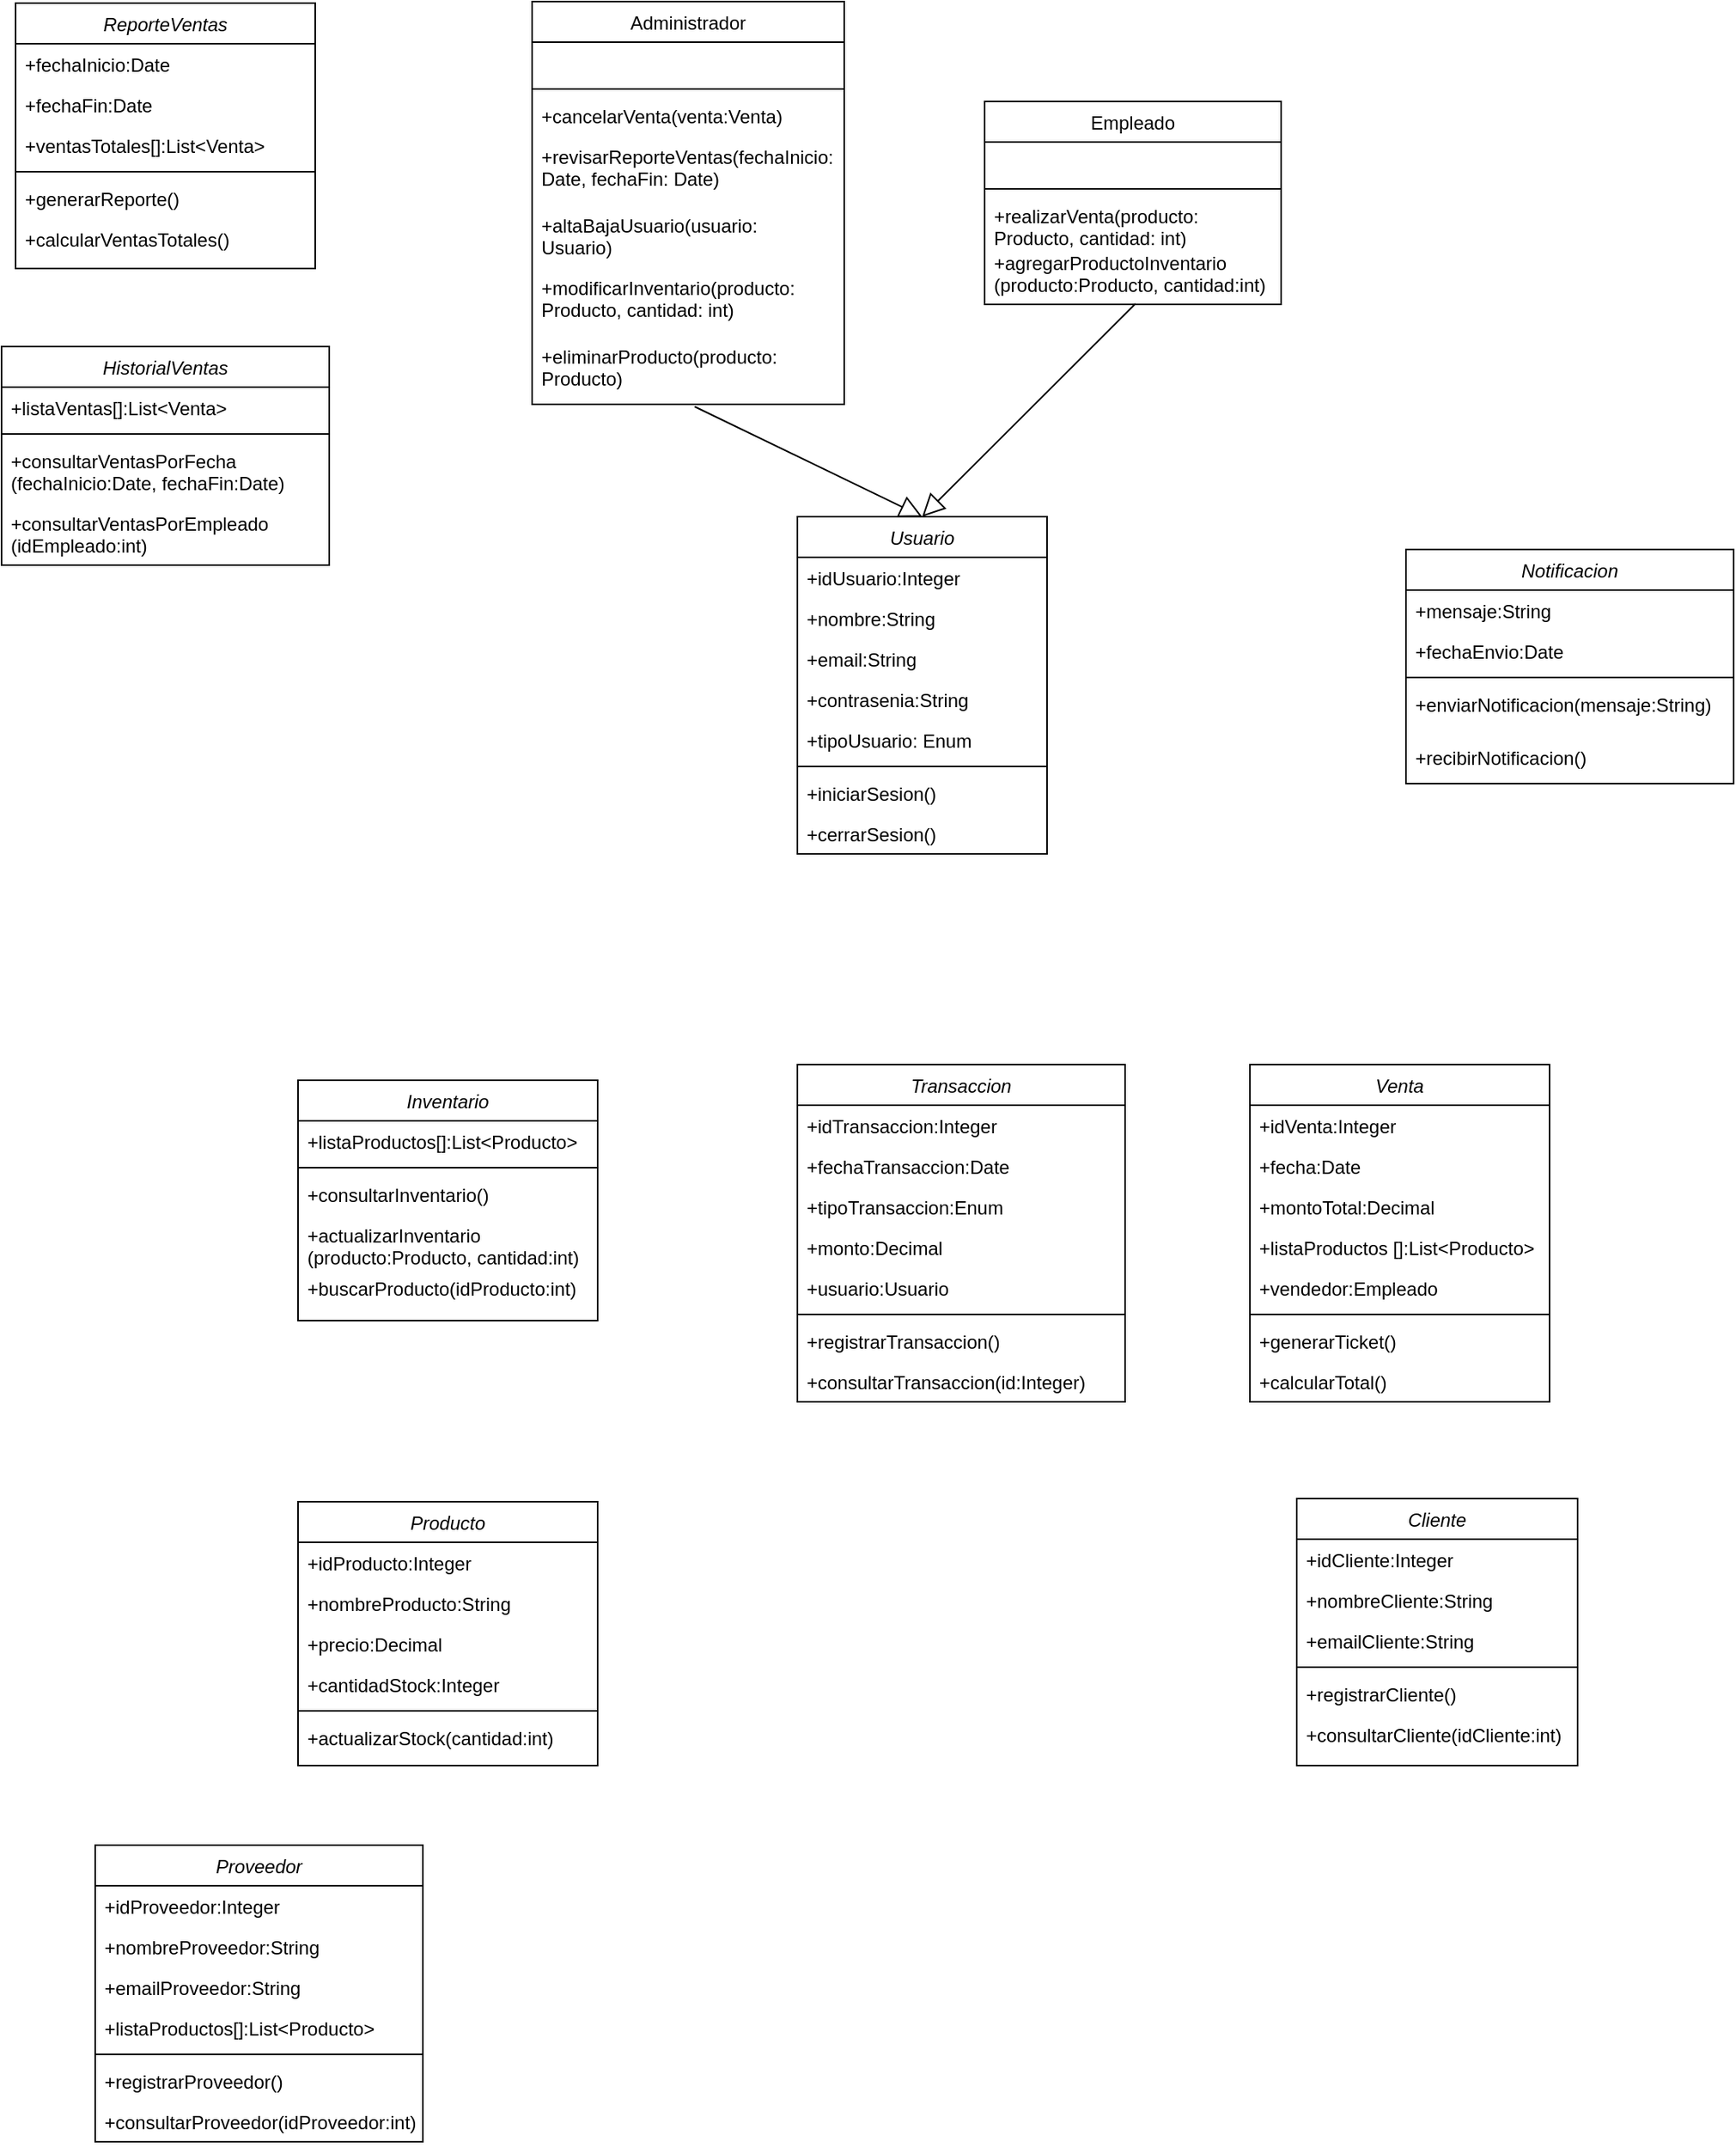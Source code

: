 <mxfile version="24.7.17">
  <diagram id="C5RBs43oDa-KdzZeNtuy" name="Page-1">
    <mxGraphModel dx="1961" dy="1106" grid="1" gridSize="10" guides="1" tooltips="1" connect="1" arrows="1" fold="1" page="1" pageScale="1" pageWidth="827" pageHeight="1169" math="0" shadow="0">
      <root>
        <mxCell id="WIyWlLk6GJQsqaUBKTNV-0" />
        <mxCell id="WIyWlLk6GJQsqaUBKTNV-1" parent="WIyWlLk6GJQsqaUBKTNV-0" />
        <mxCell id="zkfFHV4jXpPFQw0GAbJ--0" value="Usuario" style="swimlane;fontStyle=2;align=center;verticalAlign=top;childLayout=stackLayout;horizontal=1;startSize=26;horizontalStack=0;resizeParent=1;resizeLast=0;collapsible=1;marginBottom=0;rounded=0;shadow=0;strokeWidth=1;movable=1;resizable=1;rotatable=1;deletable=1;editable=1;locked=0;connectable=1;" parent="WIyWlLk6GJQsqaUBKTNV-1" vertex="1">
          <mxGeometry x="190" y="369" width="160" height="216" as="geometry">
            <mxRectangle x="230" y="140" width="160" height="26" as="alternateBounds" />
          </mxGeometry>
        </mxCell>
        <mxCell id="zkfFHV4jXpPFQw0GAbJ--1" value="+idUsuario:Integer" style="text;align=left;verticalAlign=top;spacingLeft=4;spacingRight=4;overflow=hidden;rotatable=0;points=[[0,0.5],[1,0.5]];portConstraint=eastwest;" parent="zkfFHV4jXpPFQw0GAbJ--0" vertex="1">
          <mxGeometry y="26" width="160" height="26" as="geometry" />
        </mxCell>
        <mxCell id="zkfFHV4jXpPFQw0GAbJ--2" value="+nombre:String" style="text;align=left;verticalAlign=top;spacingLeft=4;spacingRight=4;overflow=hidden;rotatable=0;points=[[0,0.5],[1,0.5]];portConstraint=eastwest;rounded=0;shadow=0;html=0;" parent="zkfFHV4jXpPFQw0GAbJ--0" vertex="1">
          <mxGeometry y="52" width="160" height="26" as="geometry" />
        </mxCell>
        <mxCell id="zkfFHV4jXpPFQw0GAbJ--3" value="+email:String" style="text;align=left;verticalAlign=top;spacingLeft=4;spacingRight=4;overflow=hidden;rotatable=0;points=[[0,0.5],[1,0.5]];portConstraint=eastwest;rounded=0;shadow=0;html=0;" parent="zkfFHV4jXpPFQw0GAbJ--0" vertex="1">
          <mxGeometry y="78" width="160" height="26" as="geometry" />
        </mxCell>
        <mxCell id="UabCxgRGq7TCKJ_9UAKC-1" value="+contrasenia:String" style="text;align=left;verticalAlign=top;spacingLeft=4;spacingRight=4;overflow=hidden;rotatable=0;points=[[0,0.5],[1,0.5]];portConstraint=eastwest;rounded=0;shadow=0;html=0;" vertex="1" parent="zkfFHV4jXpPFQw0GAbJ--0">
          <mxGeometry y="104" width="160" height="26" as="geometry" />
        </mxCell>
        <mxCell id="UabCxgRGq7TCKJ_9UAKC-0" value="+tipoUsuario: Enum" style="text;align=left;verticalAlign=top;spacingLeft=4;spacingRight=4;overflow=hidden;rotatable=0;points=[[0,0.5],[1,0.5]];portConstraint=eastwest;rounded=0;shadow=0;html=0;" vertex="1" parent="zkfFHV4jXpPFQw0GAbJ--0">
          <mxGeometry y="130" width="160" height="26" as="geometry" />
        </mxCell>
        <mxCell id="zkfFHV4jXpPFQw0GAbJ--4" value="" style="line;html=1;strokeWidth=1;align=left;verticalAlign=middle;spacingTop=-1;spacingLeft=3;spacingRight=3;rotatable=0;labelPosition=right;points=[];portConstraint=eastwest;" parent="zkfFHV4jXpPFQw0GAbJ--0" vertex="1">
          <mxGeometry y="156" width="160" height="8" as="geometry" />
        </mxCell>
        <mxCell id="zkfFHV4jXpPFQw0GAbJ--5" value="+iniciarSesion()" style="text;align=left;verticalAlign=top;spacingLeft=4;spacingRight=4;overflow=hidden;rotatable=0;points=[[0,0.5],[1,0.5]];portConstraint=eastwest;" parent="zkfFHV4jXpPFQw0GAbJ--0" vertex="1">
          <mxGeometry y="164" width="160" height="26" as="geometry" />
        </mxCell>
        <mxCell id="UabCxgRGq7TCKJ_9UAKC-2" value="+cerrarSesion()" style="text;align=left;verticalAlign=top;spacingLeft=4;spacingRight=4;overflow=hidden;rotatable=0;points=[[0,0.5],[1,0.5]];portConstraint=eastwest;" vertex="1" parent="zkfFHV4jXpPFQw0GAbJ--0">
          <mxGeometry y="190" width="160" height="26" as="geometry" />
        </mxCell>
        <mxCell id="zkfFHV4jXpPFQw0GAbJ--6" value="Administrador" style="swimlane;fontStyle=0;align=center;verticalAlign=top;childLayout=stackLayout;horizontal=1;startSize=26;horizontalStack=0;resizeParent=1;resizeLast=0;collapsible=1;marginBottom=0;rounded=0;shadow=0;strokeWidth=1;" parent="WIyWlLk6GJQsqaUBKTNV-1" vertex="1">
          <mxGeometry x="20" y="39" width="200" height="258" as="geometry">
            <mxRectangle x="130" y="380" width="160" height="26" as="alternateBounds" />
          </mxGeometry>
        </mxCell>
        <mxCell id="zkfFHV4jXpPFQw0GAbJ--8" value="      " style="text;align=left;verticalAlign=top;spacingLeft=4;spacingRight=4;overflow=hidden;rotatable=0;points=[[0,0.5],[1,0.5]];portConstraint=eastwest;rounded=0;shadow=0;html=0;" parent="zkfFHV4jXpPFQw0GAbJ--6" vertex="1">
          <mxGeometry y="26" width="200" height="26" as="geometry" />
        </mxCell>
        <mxCell id="zkfFHV4jXpPFQw0GAbJ--9" value="" style="line;html=1;strokeWidth=1;align=left;verticalAlign=middle;spacingTop=-1;spacingLeft=3;spacingRight=3;rotatable=0;labelPosition=right;points=[];portConstraint=eastwest;" parent="zkfFHV4jXpPFQw0GAbJ--6" vertex="1">
          <mxGeometry y="52" width="200" height="8" as="geometry" />
        </mxCell>
        <mxCell id="zkfFHV4jXpPFQw0GAbJ--10" value="+cancelarVenta(venta:Venta)" style="text;align=left;verticalAlign=top;spacingLeft=4;spacingRight=4;overflow=hidden;rotatable=0;points=[[0,0.5],[1,0.5]];portConstraint=eastwest;fontStyle=0" parent="zkfFHV4jXpPFQw0GAbJ--6" vertex="1">
          <mxGeometry y="60" width="200" height="26" as="geometry" />
        </mxCell>
        <mxCell id="zkfFHV4jXpPFQw0GAbJ--11" value="+revisarReporteVentas(fechaInicio:&#xa;      Date, fechaFin: Date)" style="text;align=left;verticalAlign=top;spacingLeft=4;spacingRight=4;overflow=hidden;rotatable=0;points=[[0,0.5],[1,0.5]];portConstraint=eastwest;" parent="zkfFHV4jXpPFQw0GAbJ--6" vertex="1">
          <mxGeometry y="86" width="200" height="44" as="geometry" />
        </mxCell>
        <mxCell id="UabCxgRGq7TCKJ_9UAKC-6" value="+altaBajaUsuario(usuario:&#xa;      Usuario)" style="text;align=left;verticalAlign=top;spacingLeft=4;spacingRight=4;overflow=hidden;rotatable=0;points=[[0,0.5],[1,0.5]];portConstraint=eastwest;" vertex="1" parent="zkfFHV4jXpPFQw0GAbJ--6">
          <mxGeometry y="130" width="200" height="40" as="geometry" />
        </mxCell>
        <mxCell id="UabCxgRGq7TCKJ_9UAKC-7" value="+modificarInventario(producto:&#xa;      Producto, cantidad: int)" style="text;align=left;verticalAlign=top;spacingLeft=4;spacingRight=4;overflow=hidden;rotatable=0;points=[[0,0.5],[1,0.5]];portConstraint=eastwest;" vertex="1" parent="zkfFHV4jXpPFQw0GAbJ--6">
          <mxGeometry y="170" width="200" height="44" as="geometry" />
        </mxCell>
        <mxCell id="UabCxgRGq7TCKJ_9UAKC-8" value="+eliminarProducto(producto:&#xa;      Producto)" style="text;align=left;verticalAlign=top;spacingLeft=4;spacingRight=4;overflow=hidden;rotatable=0;points=[[0,0.5],[1,0.5]];portConstraint=eastwest;" vertex="1" parent="zkfFHV4jXpPFQw0GAbJ--6">
          <mxGeometry y="214" width="200" height="44" as="geometry" />
        </mxCell>
        <mxCell id="zkfFHV4jXpPFQw0GAbJ--13" value="Empleado" style="swimlane;fontStyle=0;align=center;verticalAlign=top;childLayout=stackLayout;horizontal=1;startSize=26;horizontalStack=0;resizeParent=1;resizeLast=0;collapsible=1;marginBottom=0;rounded=0;shadow=0;strokeWidth=1;" parent="WIyWlLk6GJQsqaUBKTNV-1" vertex="1">
          <mxGeometry x="310" y="103" width="190" height="130" as="geometry">
            <mxRectangle x="340" y="380" width="170" height="26" as="alternateBounds" />
          </mxGeometry>
        </mxCell>
        <mxCell id="zkfFHV4jXpPFQw0GAbJ--14" value="     " style="text;align=left;verticalAlign=top;spacingLeft=4;spacingRight=4;overflow=hidden;rotatable=0;points=[[0,0.5],[1,0.5]];portConstraint=eastwest;" parent="zkfFHV4jXpPFQw0GAbJ--13" vertex="1">
          <mxGeometry y="26" width="190" height="26" as="geometry" />
        </mxCell>
        <mxCell id="zkfFHV4jXpPFQw0GAbJ--15" value="" style="line;html=1;strokeWidth=1;align=left;verticalAlign=middle;spacingTop=-1;spacingLeft=3;spacingRight=3;rotatable=0;labelPosition=right;points=[];portConstraint=eastwest;" parent="zkfFHV4jXpPFQw0GAbJ--13" vertex="1">
          <mxGeometry y="52" width="190" height="8" as="geometry" />
        </mxCell>
        <mxCell id="UabCxgRGq7TCKJ_9UAKC-11" value="+realizarVenta(producto:&#xa;      Producto, cantidad: int)" style="text;align=left;verticalAlign=top;spacingLeft=4;spacingRight=4;overflow=hidden;rotatable=0;points=[[0,0.5],[1,0.5]];portConstraint=eastwest;" vertex="1" parent="zkfFHV4jXpPFQw0GAbJ--13">
          <mxGeometry y="60" width="190" height="30" as="geometry" />
        </mxCell>
        <mxCell id="UabCxgRGq7TCKJ_9UAKC-14" value="+agregarProductoInventario&#xa;(producto:Producto, cantidad:int)" style="text;align=left;verticalAlign=top;spacingLeft=4;spacingRight=4;overflow=hidden;rotatable=0;points=[[0,0.5],[1,0.5]];portConstraint=eastwest;fontFamily=Helvetica;fontSize=12;fontColor=default;" vertex="1" parent="zkfFHV4jXpPFQw0GAbJ--13">
          <mxGeometry y="90" width="190" height="40" as="geometry" />
        </mxCell>
        <mxCell id="zkfFHV4jXpPFQw0GAbJ--17" value="Venta" style="swimlane;fontStyle=2;align=center;verticalAlign=top;childLayout=stackLayout;horizontal=1;startSize=26;horizontalStack=0;resizeParent=1;resizeLast=0;collapsible=1;marginBottom=0;rounded=0;shadow=0;strokeWidth=1;" parent="WIyWlLk6GJQsqaUBKTNV-1" vertex="1">
          <mxGeometry x="480" y="720" width="192" height="216" as="geometry">
            <mxRectangle x="550" y="140" width="160" height="26" as="alternateBounds" />
          </mxGeometry>
        </mxCell>
        <mxCell id="zkfFHV4jXpPFQw0GAbJ--18" value="+idVenta:Integer" style="text;align=left;verticalAlign=top;spacingLeft=4;spacingRight=4;overflow=hidden;rotatable=0;points=[[0,0.5],[1,0.5]];portConstraint=eastwest;" parent="zkfFHV4jXpPFQw0GAbJ--17" vertex="1">
          <mxGeometry y="26" width="192" height="26" as="geometry" />
        </mxCell>
        <mxCell id="zkfFHV4jXpPFQw0GAbJ--19" value="+fecha:Date" style="text;align=left;verticalAlign=top;spacingLeft=4;spacingRight=4;overflow=hidden;rotatable=0;points=[[0,0.5],[1,0.5]];portConstraint=eastwest;rounded=0;shadow=0;html=0;" parent="zkfFHV4jXpPFQw0GAbJ--17" vertex="1">
          <mxGeometry y="52" width="192" height="26" as="geometry" />
        </mxCell>
        <mxCell id="zkfFHV4jXpPFQw0GAbJ--20" value="+montoTotal:Decimal" style="text;align=left;verticalAlign=top;spacingLeft=4;spacingRight=4;overflow=hidden;rotatable=0;points=[[0,0.5],[1,0.5]];portConstraint=eastwest;rounded=0;shadow=0;html=0;" parent="zkfFHV4jXpPFQw0GAbJ--17" vertex="1">
          <mxGeometry y="78" width="192" height="26" as="geometry" />
        </mxCell>
        <mxCell id="zkfFHV4jXpPFQw0GAbJ--21" value="+listaProductos []:List&lt;Producto&gt;" style="text;align=left;verticalAlign=top;spacingLeft=4;spacingRight=4;overflow=hidden;rotatable=0;points=[[0,0.5],[1,0.5]];portConstraint=eastwest;rounded=0;shadow=0;html=0;" parent="zkfFHV4jXpPFQw0GAbJ--17" vertex="1">
          <mxGeometry y="104" width="192" height="26" as="geometry" />
        </mxCell>
        <mxCell id="zkfFHV4jXpPFQw0GAbJ--22" value="+vendedor:Empleado" style="text;align=left;verticalAlign=top;spacingLeft=4;spacingRight=4;overflow=hidden;rotatable=0;points=[[0,0.5],[1,0.5]];portConstraint=eastwest;rounded=0;shadow=0;html=0;" parent="zkfFHV4jXpPFQw0GAbJ--17" vertex="1">
          <mxGeometry y="130" width="192" height="26" as="geometry" />
        </mxCell>
        <mxCell id="zkfFHV4jXpPFQw0GAbJ--23" value="" style="line;html=1;strokeWidth=1;align=left;verticalAlign=middle;spacingTop=-1;spacingLeft=3;spacingRight=3;rotatable=0;labelPosition=right;points=[];portConstraint=eastwest;" parent="zkfFHV4jXpPFQw0GAbJ--17" vertex="1">
          <mxGeometry y="156" width="192" height="8" as="geometry" />
        </mxCell>
        <mxCell id="zkfFHV4jXpPFQw0GAbJ--24" value="+generarTicket()" style="text;align=left;verticalAlign=top;spacingLeft=4;spacingRight=4;overflow=hidden;rotatable=0;points=[[0,0.5],[1,0.5]];portConstraint=eastwest;" parent="zkfFHV4jXpPFQw0GAbJ--17" vertex="1">
          <mxGeometry y="164" width="192" height="26" as="geometry" />
        </mxCell>
        <mxCell id="zkfFHV4jXpPFQw0GAbJ--25" value="+calcularTotal()" style="text;align=left;verticalAlign=top;spacingLeft=4;spacingRight=4;overflow=hidden;rotatable=0;points=[[0,0.5],[1,0.5]];portConstraint=eastwest;" parent="zkfFHV4jXpPFQw0GAbJ--17" vertex="1">
          <mxGeometry y="190" width="192" height="26" as="geometry" />
        </mxCell>
        <mxCell id="UabCxgRGq7TCKJ_9UAKC-15" value="Producto" style="swimlane;fontStyle=2;align=center;verticalAlign=top;childLayout=stackLayout;horizontal=1;startSize=26;horizontalStack=0;resizeParent=1;resizeLast=0;collapsible=1;marginBottom=0;rounded=0;shadow=0;strokeWidth=1;" vertex="1" parent="WIyWlLk6GJQsqaUBKTNV-1">
          <mxGeometry x="-130" y="1000" width="192" height="169" as="geometry">
            <mxRectangle x="550" y="140" width="160" height="26" as="alternateBounds" />
          </mxGeometry>
        </mxCell>
        <mxCell id="UabCxgRGq7TCKJ_9UAKC-16" value="+idProducto:Integer" style="text;align=left;verticalAlign=top;spacingLeft=4;spacingRight=4;overflow=hidden;rotatable=0;points=[[0,0.5],[1,0.5]];portConstraint=eastwest;" vertex="1" parent="UabCxgRGq7TCKJ_9UAKC-15">
          <mxGeometry y="26" width="192" height="26" as="geometry" />
        </mxCell>
        <mxCell id="UabCxgRGq7TCKJ_9UAKC-17" value="+nombreProducto:String" style="text;align=left;verticalAlign=top;spacingLeft=4;spacingRight=4;overflow=hidden;rotatable=0;points=[[0,0.5],[1,0.5]];portConstraint=eastwest;rounded=0;shadow=0;html=0;" vertex="1" parent="UabCxgRGq7TCKJ_9UAKC-15">
          <mxGeometry y="52" width="192" height="26" as="geometry" />
        </mxCell>
        <mxCell id="UabCxgRGq7TCKJ_9UAKC-18" value="+precio:Decimal" style="text;align=left;verticalAlign=top;spacingLeft=4;spacingRight=4;overflow=hidden;rotatable=0;points=[[0,0.5],[1,0.5]];portConstraint=eastwest;rounded=0;shadow=0;html=0;" vertex="1" parent="UabCxgRGq7TCKJ_9UAKC-15">
          <mxGeometry y="78" width="192" height="26" as="geometry" />
        </mxCell>
        <mxCell id="UabCxgRGq7TCKJ_9UAKC-19" value="+cantidadStock:Integer" style="text;align=left;verticalAlign=top;spacingLeft=4;spacingRight=4;overflow=hidden;rotatable=0;points=[[0,0.5],[1,0.5]];portConstraint=eastwest;rounded=0;shadow=0;html=0;" vertex="1" parent="UabCxgRGq7TCKJ_9UAKC-15">
          <mxGeometry y="104" width="192" height="26" as="geometry" />
        </mxCell>
        <mxCell id="UabCxgRGq7TCKJ_9UAKC-21" value="" style="line;html=1;strokeWidth=1;align=left;verticalAlign=middle;spacingTop=-1;spacingLeft=3;spacingRight=3;rotatable=0;labelPosition=right;points=[];portConstraint=eastwest;" vertex="1" parent="UabCxgRGq7TCKJ_9UAKC-15">
          <mxGeometry y="130" width="192" height="8" as="geometry" />
        </mxCell>
        <mxCell id="UabCxgRGq7TCKJ_9UAKC-22" value="+actualizarStock(cantidad:int)" style="text;align=left;verticalAlign=top;spacingLeft=4;spacingRight=4;overflow=hidden;rotatable=0;points=[[0,0.5],[1,0.5]];portConstraint=eastwest;" vertex="1" parent="UabCxgRGq7TCKJ_9UAKC-15">
          <mxGeometry y="138" width="192" height="26" as="geometry" />
        </mxCell>
        <mxCell id="UabCxgRGq7TCKJ_9UAKC-24" value="ReporteVentas" style="swimlane;fontStyle=2;align=center;verticalAlign=top;childLayout=stackLayout;horizontal=1;startSize=26;horizontalStack=0;resizeParent=1;resizeLast=0;collapsible=1;marginBottom=0;rounded=0;shadow=0;strokeWidth=1;" vertex="1" parent="WIyWlLk6GJQsqaUBKTNV-1">
          <mxGeometry x="-311" y="40" width="192" height="170" as="geometry">
            <mxRectangle x="550" y="140" width="160" height="26" as="alternateBounds" />
          </mxGeometry>
        </mxCell>
        <mxCell id="UabCxgRGq7TCKJ_9UAKC-25" value="+fechaInicio:Date" style="text;align=left;verticalAlign=top;spacingLeft=4;spacingRight=4;overflow=hidden;rotatable=0;points=[[0,0.5],[1,0.5]];portConstraint=eastwest;" vertex="1" parent="UabCxgRGq7TCKJ_9UAKC-24">
          <mxGeometry y="26" width="192" height="26" as="geometry" />
        </mxCell>
        <mxCell id="UabCxgRGq7TCKJ_9UAKC-26" value="+fechaFin:Date" style="text;align=left;verticalAlign=top;spacingLeft=4;spacingRight=4;overflow=hidden;rotatable=0;points=[[0,0.5],[1,0.5]];portConstraint=eastwest;rounded=0;shadow=0;html=0;" vertex="1" parent="UabCxgRGq7TCKJ_9UAKC-24">
          <mxGeometry y="52" width="192" height="26" as="geometry" />
        </mxCell>
        <mxCell id="UabCxgRGq7TCKJ_9UAKC-27" value="+ventasTotales[]:List&lt;Venta&gt;" style="text;align=left;verticalAlign=top;spacingLeft=4;spacingRight=4;overflow=hidden;rotatable=0;points=[[0,0.5],[1,0.5]];portConstraint=eastwest;rounded=0;shadow=0;html=0;" vertex="1" parent="UabCxgRGq7TCKJ_9UAKC-24">
          <mxGeometry y="78" width="192" height="26" as="geometry" />
        </mxCell>
        <mxCell id="UabCxgRGq7TCKJ_9UAKC-30" value="" style="line;html=1;strokeWidth=1;align=left;verticalAlign=middle;spacingTop=-1;spacingLeft=3;spacingRight=3;rotatable=0;labelPosition=right;points=[];portConstraint=eastwest;" vertex="1" parent="UabCxgRGq7TCKJ_9UAKC-24">
          <mxGeometry y="104" width="192" height="8" as="geometry" />
        </mxCell>
        <mxCell id="UabCxgRGq7TCKJ_9UAKC-31" value="+generarReporte()" style="text;align=left;verticalAlign=top;spacingLeft=4;spacingRight=4;overflow=hidden;rotatable=0;points=[[0,0.5],[1,0.5]];portConstraint=eastwest;" vertex="1" parent="UabCxgRGq7TCKJ_9UAKC-24">
          <mxGeometry y="112" width="192" height="26" as="geometry" />
        </mxCell>
        <mxCell id="UabCxgRGq7TCKJ_9UAKC-32" value="+calcularVentasTotales()" style="text;align=left;verticalAlign=top;spacingLeft=4;spacingRight=4;overflow=hidden;rotatable=0;points=[[0,0.5],[1,0.5]];portConstraint=eastwest;" vertex="1" parent="UabCxgRGq7TCKJ_9UAKC-24">
          <mxGeometry y="138" width="192" height="26" as="geometry" />
        </mxCell>
        <mxCell id="UabCxgRGq7TCKJ_9UAKC-34" value="Inventario" style="swimlane;fontStyle=2;align=center;verticalAlign=top;childLayout=stackLayout;horizontal=1;startSize=26;horizontalStack=0;resizeParent=1;resizeLast=0;collapsible=1;marginBottom=0;rounded=0;shadow=0;strokeWidth=1;" vertex="1" parent="WIyWlLk6GJQsqaUBKTNV-1">
          <mxGeometry x="-130" y="730" width="192" height="154" as="geometry">
            <mxRectangle x="550" y="140" width="160" height="26" as="alternateBounds" />
          </mxGeometry>
        </mxCell>
        <mxCell id="UabCxgRGq7TCKJ_9UAKC-35" value="+listaProductos[]:List&lt;Producto&gt;" style="text;align=left;verticalAlign=top;spacingLeft=4;spacingRight=4;overflow=hidden;rotatable=0;points=[[0,0.5],[1,0.5]];portConstraint=eastwest;" vertex="1" parent="UabCxgRGq7TCKJ_9UAKC-34">
          <mxGeometry y="26" width="192" height="26" as="geometry" />
        </mxCell>
        <mxCell id="UabCxgRGq7TCKJ_9UAKC-38" value="" style="line;html=1;strokeWidth=1;align=left;verticalAlign=middle;spacingTop=-1;spacingLeft=3;spacingRight=3;rotatable=0;labelPosition=right;points=[];portConstraint=eastwest;" vertex="1" parent="UabCxgRGq7TCKJ_9UAKC-34">
          <mxGeometry y="52" width="192" height="8" as="geometry" />
        </mxCell>
        <mxCell id="UabCxgRGq7TCKJ_9UAKC-39" value="+consultarInventario()" style="text;align=left;verticalAlign=top;spacingLeft=4;spacingRight=4;overflow=hidden;rotatable=0;points=[[0,0.5],[1,0.5]];portConstraint=eastwest;" vertex="1" parent="UabCxgRGq7TCKJ_9UAKC-34">
          <mxGeometry y="60" width="192" height="26" as="geometry" />
        </mxCell>
        <mxCell id="UabCxgRGq7TCKJ_9UAKC-40" value="+actualizarInventario&#xa;(producto:Producto, cantidad:int)" style="text;align=left;verticalAlign=top;spacingLeft=4;spacingRight=4;overflow=hidden;rotatable=0;points=[[0,0.5],[1,0.5]];portConstraint=eastwest;" vertex="1" parent="UabCxgRGq7TCKJ_9UAKC-34">
          <mxGeometry y="86" width="192" height="34" as="geometry" />
        </mxCell>
        <mxCell id="UabCxgRGq7TCKJ_9UAKC-41" value="+buscarProducto(idProducto:int)" style="text;align=left;verticalAlign=top;spacingLeft=4;spacingRight=4;overflow=hidden;rotatable=0;points=[[0,0.5],[1,0.5]];portConstraint=eastwest;" vertex="1" parent="UabCxgRGq7TCKJ_9UAKC-34">
          <mxGeometry y="120" width="192" height="34" as="geometry" />
        </mxCell>
        <mxCell id="UabCxgRGq7TCKJ_9UAKC-42" value="Cliente" style="swimlane;fontStyle=2;align=center;verticalAlign=top;childLayout=stackLayout;horizontal=1;startSize=26;horizontalStack=0;resizeParent=1;resizeLast=0;collapsible=1;marginBottom=0;rounded=0;shadow=0;strokeWidth=1;" vertex="1" parent="WIyWlLk6GJQsqaUBKTNV-1">
          <mxGeometry x="510" y="998" width="180" height="171" as="geometry">
            <mxRectangle x="230" y="140" width="160" height="26" as="alternateBounds" />
          </mxGeometry>
        </mxCell>
        <mxCell id="UabCxgRGq7TCKJ_9UAKC-43" value="+idCliente:Integer" style="text;align=left;verticalAlign=top;spacingLeft=4;spacingRight=4;overflow=hidden;rotatable=0;points=[[0,0.5],[1,0.5]];portConstraint=eastwest;" vertex="1" parent="UabCxgRGq7TCKJ_9UAKC-42">
          <mxGeometry y="26" width="180" height="26" as="geometry" />
        </mxCell>
        <mxCell id="UabCxgRGq7TCKJ_9UAKC-44" value="+nombreCliente:String" style="text;align=left;verticalAlign=top;spacingLeft=4;spacingRight=4;overflow=hidden;rotatable=0;points=[[0,0.5],[1,0.5]];portConstraint=eastwest;rounded=0;shadow=0;html=0;" vertex="1" parent="UabCxgRGq7TCKJ_9UAKC-42">
          <mxGeometry y="52" width="180" height="26" as="geometry" />
        </mxCell>
        <mxCell id="UabCxgRGq7TCKJ_9UAKC-45" value="+emailCliente:String" style="text;align=left;verticalAlign=top;spacingLeft=4;spacingRight=4;overflow=hidden;rotatable=0;points=[[0,0.5],[1,0.5]];portConstraint=eastwest;rounded=0;shadow=0;html=0;" vertex="1" parent="UabCxgRGq7TCKJ_9UAKC-42">
          <mxGeometry y="78" width="180" height="26" as="geometry" />
        </mxCell>
        <mxCell id="UabCxgRGq7TCKJ_9UAKC-48" value="" style="line;html=1;strokeWidth=1;align=left;verticalAlign=middle;spacingTop=-1;spacingLeft=3;spacingRight=3;rotatable=0;labelPosition=right;points=[];portConstraint=eastwest;" vertex="1" parent="UabCxgRGq7TCKJ_9UAKC-42">
          <mxGeometry y="104" width="180" height="8" as="geometry" />
        </mxCell>
        <mxCell id="UabCxgRGq7TCKJ_9UAKC-49" value="+registrarCliente()" style="text;align=left;verticalAlign=top;spacingLeft=4;spacingRight=4;overflow=hidden;rotatable=0;points=[[0,0.5],[1,0.5]];portConstraint=eastwest;" vertex="1" parent="UabCxgRGq7TCKJ_9UAKC-42">
          <mxGeometry y="112" width="180" height="26" as="geometry" />
        </mxCell>
        <mxCell id="UabCxgRGq7TCKJ_9UAKC-50" value="+consultarCliente(idCliente:int)" style="text;align=left;verticalAlign=top;spacingLeft=4;spacingRight=4;overflow=hidden;rotatable=0;points=[[0,0.5],[1,0.5]];portConstraint=eastwest;" vertex="1" parent="UabCxgRGq7TCKJ_9UAKC-42">
          <mxGeometry y="138" width="180" height="26" as="geometry" />
        </mxCell>
        <mxCell id="UabCxgRGq7TCKJ_9UAKC-51" value="Proveedor" style="swimlane;fontStyle=2;align=center;verticalAlign=top;childLayout=stackLayout;horizontal=1;startSize=26;horizontalStack=0;resizeParent=1;resizeLast=0;collapsible=1;marginBottom=0;rounded=0;shadow=0;strokeWidth=1;" vertex="1" parent="WIyWlLk6GJQsqaUBKTNV-1">
          <mxGeometry x="-260" y="1220" width="210" height="190" as="geometry">
            <mxRectangle x="230" y="140" width="160" height="26" as="alternateBounds" />
          </mxGeometry>
        </mxCell>
        <mxCell id="UabCxgRGq7TCKJ_9UAKC-52" value="+idProveedor:Integer" style="text;align=left;verticalAlign=top;spacingLeft=4;spacingRight=4;overflow=hidden;rotatable=0;points=[[0,0.5],[1,0.5]];portConstraint=eastwest;" vertex="1" parent="UabCxgRGq7TCKJ_9UAKC-51">
          <mxGeometry y="26" width="210" height="26" as="geometry" />
        </mxCell>
        <mxCell id="UabCxgRGq7TCKJ_9UAKC-53" value="+nombreProveedor:String" style="text;align=left;verticalAlign=top;spacingLeft=4;spacingRight=4;overflow=hidden;rotatable=0;points=[[0,0.5],[1,0.5]];portConstraint=eastwest;rounded=0;shadow=0;html=0;" vertex="1" parent="UabCxgRGq7TCKJ_9UAKC-51">
          <mxGeometry y="52" width="210" height="26" as="geometry" />
        </mxCell>
        <mxCell id="UabCxgRGq7TCKJ_9UAKC-54" value="+emailProveedor:String" style="text;align=left;verticalAlign=top;spacingLeft=4;spacingRight=4;overflow=hidden;rotatable=0;points=[[0,0.5],[1,0.5]];portConstraint=eastwest;rounded=0;shadow=0;html=0;" vertex="1" parent="UabCxgRGq7TCKJ_9UAKC-51">
          <mxGeometry y="78" width="210" height="26" as="geometry" />
        </mxCell>
        <mxCell id="UabCxgRGq7TCKJ_9UAKC-58" value="+listaProductos[]:List&lt;Producto&gt;" style="text;align=left;verticalAlign=top;spacingLeft=4;spacingRight=4;overflow=hidden;rotatable=0;points=[[0,0.5],[1,0.5]];portConstraint=eastwest;rounded=0;shadow=0;html=0;" vertex="1" parent="UabCxgRGq7TCKJ_9UAKC-51">
          <mxGeometry y="104" width="210" height="26" as="geometry" />
        </mxCell>
        <mxCell id="UabCxgRGq7TCKJ_9UAKC-55" value="" style="line;html=1;strokeWidth=1;align=left;verticalAlign=middle;spacingTop=-1;spacingLeft=3;spacingRight=3;rotatable=0;labelPosition=right;points=[];portConstraint=eastwest;" vertex="1" parent="UabCxgRGq7TCKJ_9UAKC-51">
          <mxGeometry y="130" width="210" height="8" as="geometry" />
        </mxCell>
        <mxCell id="UabCxgRGq7TCKJ_9UAKC-56" value="+registrarProveedor()" style="text;align=left;verticalAlign=top;spacingLeft=4;spacingRight=4;overflow=hidden;rotatable=0;points=[[0,0.5],[1,0.5]];portConstraint=eastwest;" vertex="1" parent="UabCxgRGq7TCKJ_9UAKC-51">
          <mxGeometry y="138" width="210" height="26" as="geometry" />
        </mxCell>
        <mxCell id="UabCxgRGq7TCKJ_9UAKC-57" value="+consultarProveedor(idProveedor:int)" style="text;align=left;verticalAlign=top;spacingLeft=4;spacingRight=4;overflow=hidden;rotatable=0;points=[[0,0.5],[1,0.5]];portConstraint=eastwest;" vertex="1" parent="UabCxgRGq7TCKJ_9UAKC-51">
          <mxGeometry y="164" width="210" height="26" as="geometry" />
        </mxCell>
        <mxCell id="UabCxgRGq7TCKJ_9UAKC-59" value="Transaccion" style="swimlane;fontStyle=2;align=center;verticalAlign=top;childLayout=stackLayout;horizontal=1;startSize=26;horizontalStack=0;resizeParent=1;resizeLast=0;collapsible=1;marginBottom=0;rounded=0;shadow=0;strokeWidth=1;" vertex="1" parent="WIyWlLk6GJQsqaUBKTNV-1">
          <mxGeometry x="190" y="720" width="210" height="216" as="geometry">
            <mxRectangle x="230" y="140" width="160" height="26" as="alternateBounds" />
          </mxGeometry>
        </mxCell>
        <mxCell id="UabCxgRGq7TCKJ_9UAKC-60" value="+idTransaccion:Integer" style="text;align=left;verticalAlign=top;spacingLeft=4;spacingRight=4;overflow=hidden;rotatable=0;points=[[0,0.5],[1,0.5]];portConstraint=eastwest;" vertex="1" parent="UabCxgRGq7TCKJ_9UAKC-59">
          <mxGeometry y="26" width="210" height="26" as="geometry" />
        </mxCell>
        <mxCell id="UabCxgRGq7TCKJ_9UAKC-61" value="+fechaTransaccion:Date" style="text;align=left;verticalAlign=top;spacingLeft=4;spacingRight=4;overflow=hidden;rotatable=0;points=[[0,0.5],[1,0.5]];portConstraint=eastwest;rounded=0;shadow=0;html=0;" vertex="1" parent="UabCxgRGq7TCKJ_9UAKC-59">
          <mxGeometry y="52" width="210" height="26" as="geometry" />
        </mxCell>
        <mxCell id="UabCxgRGq7TCKJ_9UAKC-62" value="+tipoTransaccion:Enum" style="text;align=left;verticalAlign=top;spacingLeft=4;spacingRight=4;overflow=hidden;rotatable=0;points=[[0,0.5],[1,0.5]];portConstraint=eastwest;rounded=0;shadow=0;html=0;" vertex="1" parent="UabCxgRGq7TCKJ_9UAKC-59">
          <mxGeometry y="78" width="210" height="26" as="geometry" />
        </mxCell>
        <mxCell id="UabCxgRGq7TCKJ_9UAKC-63" value="+monto:Decimal" style="text;align=left;verticalAlign=top;spacingLeft=4;spacingRight=4;overflow=hidden;rotatable=0;points=[[0,0.5],[1,0.5]];portConstraint=eastwest;rounded=0;shadow=0;html=0;" vertex="1" parent="UabCxgRGq7TCKJ_9UAKC-59">
          <mxGeometry y="104" width="210" height="26" as="geometry" />
        </mxCell>
        <mxCell id="UabCxgRGq7TCKJ_9UAKC-67" value="+usuario:Usuario" style="text;align=left;verticalAlign=top;spacingLeft=4;spacingRight=4;overflow=hidden;rotatable=0;points=[[0,0.5],[1,0.5]];portConstraint=eastwest;rounded=0;shadow=0;html=0;" vertex="1" parent="UabCxgRGq7TCKJ_9UAKC-59">
          <mxGeometry y="130" width="210" height="26" as="geometry" />
        </mxCell>
        <mxCell id="UabCxgRGq7TCKJ_9UAKC-64" value="" style="line;html=1;strokeWidth=1;align=left;verticalAlign=middle;spacingTop=-1;spacingLeft=3;spacingRight=3;rotatable=0;labelPosition=right;points=[];portConstraint=eastwest;" vertex="1" parent="UabCxgRGq7TCKJ_9UAKC-59">
          <mxGeometry y="156" width="210" height="8" as="geometry" />
        </mxCell>
        <mxCell id="UabCxgRGq7TCKJ_9UAKC-65" value="+registrarTransaccion()" style="text;align=left;verticalAlign=top;spacingLeft=4;spacingRight=4;overflow=hidden;rotatable=0;points=[[0,0.5],[1,0.5]];portConstraint=eastwest;" vertex="1" parent="UabCxgRGq7TCKJ_9UAKC-59">
          <mxGeometry y="164" width="210" height="26" as="geometry" />
        </mxCell>
        <mxCell id="UabCxgRGq7TCKJ_9UAKC-66" value="+consultarTransaccion(id:Integer)" style="text;align=left;verticalAlign=top;spacingLeft=4;spacingRight=4;overflow=hidden;rotatable=0;points=[[0,0.5],[1,0.5]];portConstraint=eastwest;" vertex="1" parent="UabCxgRGq7TCKJ_9UAKC-59">
          <mxGeometry y="190" width="210" height="26" as="geometry" />
        </mxCell>
        <mxCell id="UabCxgRGq7TCKJ_9UAKC-68" value="HistorialVentas" style="swimlane;fontStyle=2;align=center;verticalAlign=top;childLayout=stackLayout;horizontal=1;startSize=26;horizontalStack=0;resizeParent=1;resizeLast=0;collapsible=1;marginBottom=0;rounded=0;shadow=0;strokeWidth=1;" vertex="1" parent="WIyWlLk6GJQsqaUBKTNV-1">
          <mxGeometry x="-320" y="260" width="210" height="140" as="geometry">
            <mxRectangle x="230" y="140" width="160" height="26" as="alternateBounds" />
          </mxGeometry>
        </mxCell>
        <mxCell id="UabCxgRGq7TCKJ_9UAKC-69" value="+listaVentas[]:List&lt;Venta&gt;" style="text;align=left;verticalAlign=top;spacingLeft=4;spacingRight=4;overflow=hidden;rotatable=0;points=[[0,0.5],[1,0.5]];portConstraint=eastwest;" vertex="1" parent="UabCxgRGq7TCKJ_9UAKC-68">
          <mxGeometry y="26" width="210" height="26" as="geometry" />
        </mxCell>
        <mxCell id="UabCxgRGq7TCKJ_9UAKC-74" value="" style="line;html=1;strokeWidth=1;align=left;verticalAlign=middle;spacingTop=-1;spacingLeft=3;spacingRight=3;rotatable=0;labelPosition=right;points=[];portConstraint=eastwest;" vertex="1" parent="UabCxgRGq7TCKJ_9UAKC-68">
          <mxGeometry y="52" width="210" height="8" as="geometry" />
        </mxCell>
        <mxCell id="UabCxgRGq7TCKJ_9UAKC-75" value="+consultarVentasPorFecha&#xa;(fechaInicio:Date, fechaFin:Date)" style="text;align=left;verticalAlign=top;spacingLeft=4;spacingRight=4;overflow=hidden;rotatable=0;points=[[0,0.5],[1,0.5]];portConstraint=eastwest;" vertex="1" parent="UabCxgRGq7TCKJ_9UAKC-68">
          <mxGeometry y="60" width="210" height="40" as="geometry" />
        </mxCell>
        <mxCell id="UabCxgRGq7TCKJ_9UAKC-76" value="+consultarVentasPorEmpleado&#xa;(idEmpleado:int)" style="text;align=left;verticalAlign=top;spacingLeft=4;spacingRight=4;overflow=hidden;rotatable=0;points=[[0,0.5],[1,0.5]];portConstraint=eastwest;" vertex="1" parent="UabCxgRGq7TCKJ_9UAKC-68">
          <mxGeometry y="100" width="210" height="40" as="geometry" />
        </mxCell>
        <mxCell id="UabCxgRGq7TCKJ_9UAKC-77" value="Notificacion" style="swimlane;fontStyle=2;align=center;verticalAlign=top;childLayout=stackLayout;horizontal=1;startSize=26;horizontalStack=0;resizeParent=1;resizeLast=0;collapsible=1;marginBottom=0;rounded=0;shadow=0;strokeWidth=1;" vertex="1" parent="WIyWlLk6GJQsqaUBKTNV-1">
          <mxGeometry x="580" y="390" width="210" height="150" as="geometry">
            <mxRectangle x="230" y="140" width="160" height="26" as="alternateBounds" />
          </mxGeometry>
        </mxCell>
        <mxCell id="UabCxgRGq7TCKJ_9UAKC-78" value="+mensaje:String" style="text;align=left;verticalAlign=top;spacingLeft=4;spacingRight=4;overflow=hidden;rotatable=0;points=[[0,0.5],[1,0.5]];portConstraint=eastwest;" vertex="1" parent="UabCxgRGq7TCKJ_9UAKC-77">
          <mxGeometry y="26" width="210" height="26" as="geometry" />
        </mxCell>
        <mxCell id="UabCxgRGq7TCKJ_9UAKC-82" value="+fechaEnvio:Date" style="text;align=left;verticalAlign=top;spacingLeft=4;spacingRight=4;overflow=hidden;rotatable=0;points=[[0,0.5],[1,0.5]];portConstraint=eastwest;" vertex="1" parent="UabCxgRGq7TCKJ_9UAKC-77">
          <mxGeometry y="52" width="210" height="26" as="geometry" />
        </mxCell>
        <mxCell id="UabCxgRGq7TCKJ_9UAKC-79" value="" style="line;html=1;strokeWidth=1;align=left;verticalAlign=middle;spacingTop=-1;spacingLeft=3;spacingRight=3;rotatable=0;labelPosition=right;points=[];portConstraint=eastwest;" vertex="1" parent="UabCxgRGq7TCKJ_9UAKC-77">
          <mxGeometry y="78" width="210" height="8" as="geometry" />
        </mxCell>
        <mxCell id="UabCxgRGq7TCKJ_9UAKC-80" value="+enviarNotificacion(mensaje:String)" style="text;align=left;verticalAlign=top;spacingLeft=4;spacingRight=4;overflow=hidden;rotatable=0;points=[[0,0.5],[1,0.5]];portConstraint=eastwest;" vertex="1" parent="UabCxgRGq7TCKJ_9UAKC-77">
          <mxGeometry y="86" width="210" height="34" as="geometry" />
        </mxCell>
        <mxCell id="UabCxgRGq7TCKJ_9UAKC-81" value="+recibirNotificacion()" style="text;align=left;verticalAlign=top;spacingLeft=4;spacingRight=4;overflow=hidden;rotatable=0;points=[[0,0.5],[1,0.5]];portConstraint=eastwest;" vertex="1" parent="UabCxgRGq7TCKJ_9UAKC-77">
          <mxGeometry y="120" width="210" height="30" as="geometry" />
        </mxCell>
        <mxCell id="UabCxgRGq7TCKJ_9UAKC-93" value="" style="endArrow=block;endFill=0;endSize=12;html=1;rounded=0;exitX=0.509;exitY=0.988;exitDx=0;exitDy=0;exitPerimeter=0;entryX=0.5;entryY=0;entryDx=0;entryDy=0;" edge="1" parent="WIyWlLk6GJQsqaUBKTNV-1" source="UabCxgRGq7TCKJ_9UAKC-14" target="zkfFHV4jXpPFQw0GAbJ--0">
          <mxGeometry width="160" relative="1" as="geometry">
            <mxPoint x="395" y="360" as="sourcePoint" />
            <mxPoint x="460" y="270" as="targetPoint" />
          </mxGeometry>
        </mxCell>
        <mxCell id="UabCxgRGq7TCKJ_9UAKC-94" value="" style="endArrow=block;endFill=0;endSize=12;html=1;rounded=0;exitX=0.521;exitY=1.034;exitDx=0;exitDy=0;exitPerimeter=0;entryX=0.5;entryY=0;entryDx=0;entryDy=0;" edge="1" parent="WIyWlLk6GJQsqaUBKTNV-1" source="UabCxgRGq7TCKJ_9UAKC-8" target="zkfFHV4jXpPFQw0GAbJ--0">
          <mxGeometry width="160" relative="1" as="geometry">
            <mxPoint x="405" y="370" as="sourcePoint" />
            <mxPoint x="470" y="280" as="targetPoint" />
          </mxGeometry>
        </mxCell>
      </root>
    </mxGraphModel>
  </diagram>
</mxfile>
